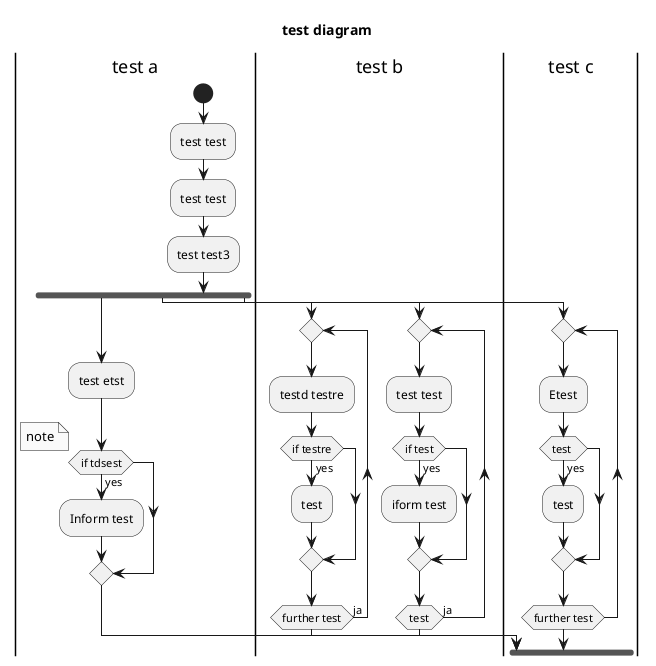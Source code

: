 {
  "sha1": "9q6rgyv0aau0dtsgbhshjpks4iari4h",
  "insertion": {
    "when": "2024-05-30T20:48:21.746Z",
    "url": "http://forum.plantuml.net/9288/issue-activity-diagram-swim-lane-whitespace-issue",
    "user": "plantuml@gmail.com"
  }
}
@startuml
skinparam monochrome true
skinparam defaultTextAlignment center
skinparam shadowing false
Title test diagram
|test a|
start
:test test;
:test test;
:test test3;
fork
:test etst;
If (if tdsest) then (yes)
:Inform test;
endif
note right
note
end note
fork again
|test b|
repeat
:testd testre;
If (if testre) then (yes)
:test;
endif
repeat while (further test) is (ja)
fork again
|test b|
repeat
:test test;
If (if test) then (yes)
:iform test;
endif
repeat while (test) is (ja)
fork again
|test c|
repeat
:Etest;
If (test ) then (yes)
:test;
endif
repeat while (further test)
end fork
@enduml
